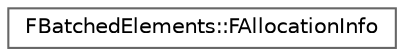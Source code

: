 digraph "Graphical Class Hierarchy"
{
 // INTERACTIVE_SVG=YES
 // LATEX_PDF_SIZE
  bgcolor="transparent";
  edge [fontname=Helvetica,fontsize=10,labelfontname=Helvetica,labelfontsize=10];
  node [fontname=Helvetica,fontsize=10,shape=box,height=0.2,width=0.4];
  rankdir="LR";
  Node0 [id="Node000000",label="FBatchedElements::FAllocationInfo",height=0.2,width=0.4,color="grey40", fillcolor="white", style="filled",URL="$d3/d59/classFBatchedElements_1_1FAllocationInfo.html",tooltip=" "];
}

